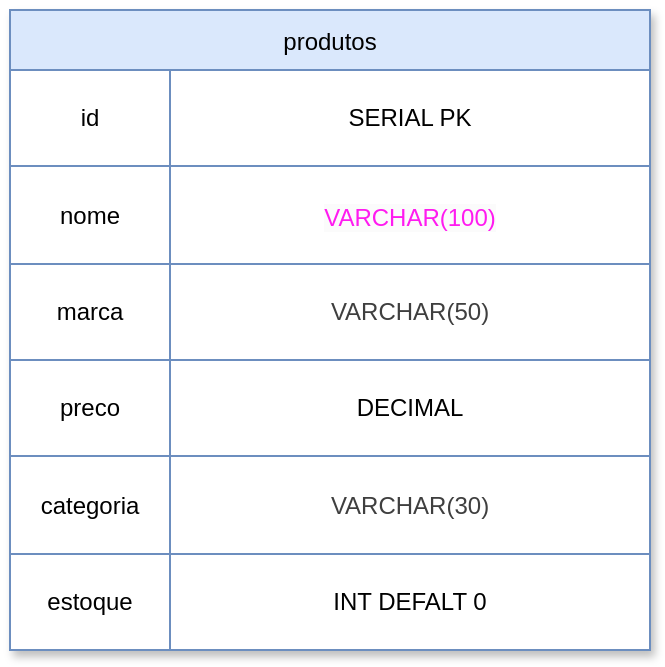 <mxfile>
    <diagram id="wQXCnbd7WiUVpLEq8ZKq" name="Page-1">
        <mxGraphModel dx="595" dy="427" grid="1" gridSize="10" guides="1" tooltips="1" connect="1" arrows="1" fold="1" page="1" pageScale="1" pageWidth="850" pageHeight="1100" math="0" shadow="0">
            <root>
                <mxCell id="0"/>
                <mxCell id="1" parent="0"/>
                <mxCell id="2" value="produtos" style="shape=table;startSize=30;container=1;collapsible=0;childLayout=tableLayout;fillColor=#dae8fc;strokeColor=#6c8ebf;shadow=1;gradientColor=none;swimlaneFillColor=default;strokeWidth=1;perimeterSpacing=0;" vertex="1" parent="1">
                    <mxGeometry x="160" y="40" width="320" height="320" as="geometry"/>
                </mxCell>
                <mxCell id="3" value="" style="shape=tableRow;horizontal=0;startSize=0;swimlaneHead=0;swimlaneBody=0;strokeColor=inherit;top=0;left=0;bottom=0;right=0;collapsible=0;dropTarget=0;fillColor=none;points=[[0,0.5],[1,0.5]];portConstraint=eastwest;" vertex="1" parent="2">
                    <mxGeometry y="30" width="320" height="48" as="geometry"/>
                </mxCell>
                <mxCell id="4" value="id" style="shape=partialRectangle;html=1;whiteSpace=wrap;connectable=0;strokeColor=inherit;overflow=hidden;fillColor=none;top=0;left=0;bottom=0;right=0;pointerEvents=1;" vertex="1" parent="3">
                    <mxGeometry width="80" height="48" as="geometry">
                        <mxRectangle width="80" height="48" as="alternateBounds"/>
                    </mxGeometry>
                </mxCell>
                <mxCell id="5" value="SERIAL PK" style="shape=partialRectangle;html=1;whiteSpace=wrap;connectable=0;strokeColor=inherit;overflow=hidden;fillColor=none;top=0;left=0;bottom=0;right=0;pointerEvents=1;" vertex="1" parent="3">
                    <mxGeometry x="80" width="240" height="48" as="geometry">
                        <mxRectangle width="240" height="48" as="alternateBounds"/>
                    </mxGeometry>
                </mxCell>
                <mxCell id="6" value="" style="shape=tableRow;horizontal=0;startSize=0;swimlaneHead=0;swimlaneBody=0;strokeColor=inherit;top=0;left=0;bottom=0;right=0;collapsible=0;dropTarget=0;fillColor=none;points=[[0,0.5],[1,0.5]];portConstraint=eastwest;" vertex="1" parent="2">
                    <mxGeometry y="78" width="320" height="49" as="geometry"/>
                </mxCell>
                <mxCell id="7" value="nome" style="shape=partialRectangle;html=1;whiteSpace=wrap;connectable=0;strokeColor=inherit;overflow=hidden;fillColor=none;top=0;left=0;bottom=0;right=0;pointerEvents=1;" vertex="1" parent="6">
                    <mxGeometry width="80" height="49" as="geometry">
                        <mxRectangle width="80" height="49" as="alternateBounds"/>
                    </mxGeometry>
                </mxCell>
                <mxCell id="8" value="&lt;p style=&quot;line-height: 16px; white-space: pre;&quot;&gt;&lt;font color=&quot;#ff1bf0&quot;&gt;&lt;span style=&quot;background-color: rgb(251, 251, 251);&quot;&gt;VARCHAR(100)&lt;/span&gt;&lt;/font&gt;&lt;/p&gt;" style="shape=partialRectangle;html=1;whiteSpace=wrap;connectable=0;strokeColor=inherit;overflow=hidden;fillColor=none;top=0;left=0;bottom=0;right=0;pointerEvents=1;" vertex="1" parent="6">
                    <mxGeometry x="80" width="240" height="49" as="geometry">
                        <mxRectangle width="240" height="49" as="alternateBounds"/>
                    </mxGeometry>
                </mxCell>
                <mxCell id="9" value="" style="shape=tableRow;horizontal=0;startSize=0;swimlaneHead=0;swimlaneBody=0;strokeColor=inherit;top=0;left=0;bottom=0;right=0;collapsible=0;dropTarget=0;fillColor=none;points=[[0,0.5],[1,0.5]];portConstraint=eastwest;" vertex="1" parent="2">
                    <mxGeometry y="127" width="320" height="48" as="geometry"/>
                </mxCell>
                <mxCell id="10" value="marca" style="shape=partialRectangle;html=1;whiteSpace=wrap;connectable=0;strokeColor=inherit;overflow=hidden;fillColor=none;top=0;left=0;bottom=0;right=0;pointerEvents=1;" vertex="1" parent="9">
                    <mxGeometry width="80" height="48" as="geometry">
                        <mxRectangle width="80" height="48" as="alternateBounds"/>
                    </mxGeometry>
                </mxCell>
                <mxCell id="11" value="&lt;span style=&quot;color: rgb(63, 63, 63); white-space: pre;&quot;&gt;VARCHAR(50)&lt;/span&gt;" style="shape=partialRectangle;html=1;whiteSpace=wrap;connectable=0;strokeColor=inherit;overflow=hidden;fillColor=none;top=0;left=0;bottom=0;right=0;pointerEvents=1;shadow=1;" vertex="1" parent="9">
                    <mxGeometry x="80" width="240" height="48" as="geometry">
                        <mxRectangle width="240" height="48" as="alternateBounds"/>
                    </mxGeometry>
                </mxCell>
                <mxCell id="12" value="" style="shape=tableRow;horizontal=0;startSize=0;swimlaneHead=0;swimlaneBody=0;strokeColor=inherit;top=0;left=0;bottom=0;right=0;collapsible=0;dropTarget=0;fillColor=none;points=[[0,0.5],[1,0.5]];portConstraint=eastwest;" vertex="1" parent="2">
                    <mxGeometry y="175" width="320" height="48" as="geometry"/>
                </mxCell>
                <mxCell id="13" value="preco" style="shape=partialRectangle;html=1;whiteSpace=wrap;connectable=0;strokeColor=inherit;overflow=hidden;fillColor=none;top=0;left=0;bottom=0;right=0;pointerEvents=1;" vertex="1" parent="12">
                    <mxGeometry width="80" height="48" as="geometry">
                        <mxRectangle width="80" height="48" as="alternateBounds"/>
                    </mxGeometry>
                </mxCell>
                <mxCell id="14" value="DECIMAL" style="shape=partialRectangle;html=1;whiteSpace=wrap;connectable=0;strokeColor=inherit;overflow=hidden;fillColor=none;top=0;left=0;bottom=0;right=0;pointerEvents=1;shadow=1;" vertex="1" parent="12">
                    <mxGeometry x="80" width="240" height="48" as="geometry">
                        <mxRectangle width="240" height="48" as="alternateBounds"/>
                    </mxGeometry>
                </mxCell>
                <mxCell id="15" value="" style="shape=tableRow;horizontal=0;startSize=0;swimlaneHead=0;swimlaneBody=0;strokeColor=inherit;top=0;left=0;bottom=0;right=0;collapsible=0;dropTarget=0;fillColor=none;points=[[0,0.5],[1,0.5]];portConstraint=eastwest;" vertex="1" parent="2">
                    <mxGeometry y="223" width="320" height="49" as="geometry"/>
                </mxCell>
                <mxCell id="16" value="categoria" style="shape=partialRectangle;html=1;whiteSpace=wrap;connectable=0;strokeColor=inherit;overflow=hidden;fillColor=none;top=0;left=0;bottom=0;right=0;pointerEvents=1;" vertex="1" parent="15">
                    <mxGeometry width="80" height="49" as="geometry">
                        <mxRectangle width="80" height="49" as="alternateBounds"/>
                    </mxGeometry>
                </mxCell>
                <mxCell id="17" value="&lt;span style=&quot;color: rgb(63, 63, 63); white-space: pre;&quot;&gt;VARCHAR(30)&lt;/span&gt;" style="shape=partialRectangle;html=1;whiteSpace=wrap;connectable=0;strokeColor=inherit;overflow=hidden;fillColor=none;top=0;left=0;bottom=0;right=0;pointerEvents=1;" vertex="1" parent="15">
                    <mxGeometry x="80" width="240" height="49" as="geometry">
                        <mxRectangle width="240" height="49" as="alternateBounds"/>
                    </mxGeometry>
                </mxCell>
                <mxCell id="18" value="" style="shape=tableRow;horizontal=0;startSize=0;swimlaneHead=0;swimlaneBody=0;strokeColor=inherit;top=0;left=0;bottom=0;right=0;collapsible=0;dropTarget=0;fillColor=none;points=[[0,0.5],[1,0.5]];portConstraint=eastwest;" vertex="1" parent="2">
                    <mxGeometry y="272" width="320" height="48" as="geometry"/>
                </mxCell>
                <mxCell id="19" value="estoque" style="shape=partialRectangle;html=1;whiteSpace=wrap;connectable=0;strokeColor=inherit;overflow=hidden;fillColor=none;top=0;left=0;bottom=0;right=0;pointerEvents=1;" vertex="1" parent="18">
                    <mxGeometry width="80" height="48" as="geometry">
                        <mxRectangle width="80" height="48" as="alternateBounds"/>
                    </mxGeometry>
                </mxCell>
                <mxCell id="20" value="INT DEFALT 0" style="shape=partialRectangle;html=1;whiteSpace=wrap;connectable=0;strokeColor=inherit;overflow=hidden;fillColor=none;top=0;left=0;bottom=0;right=0;pointerEvents=1;" vertex="1" parent="18">
                    <mxGeometry x="80" width="240" height="48" as="geometry">
                        <mxRectangle width="240" height="48" as="alternateBounds"/>
                    </mxGeometry>
                </mxCell>
            </root>
        </mxGraphModel>
    </diagram>
</mxfile>
